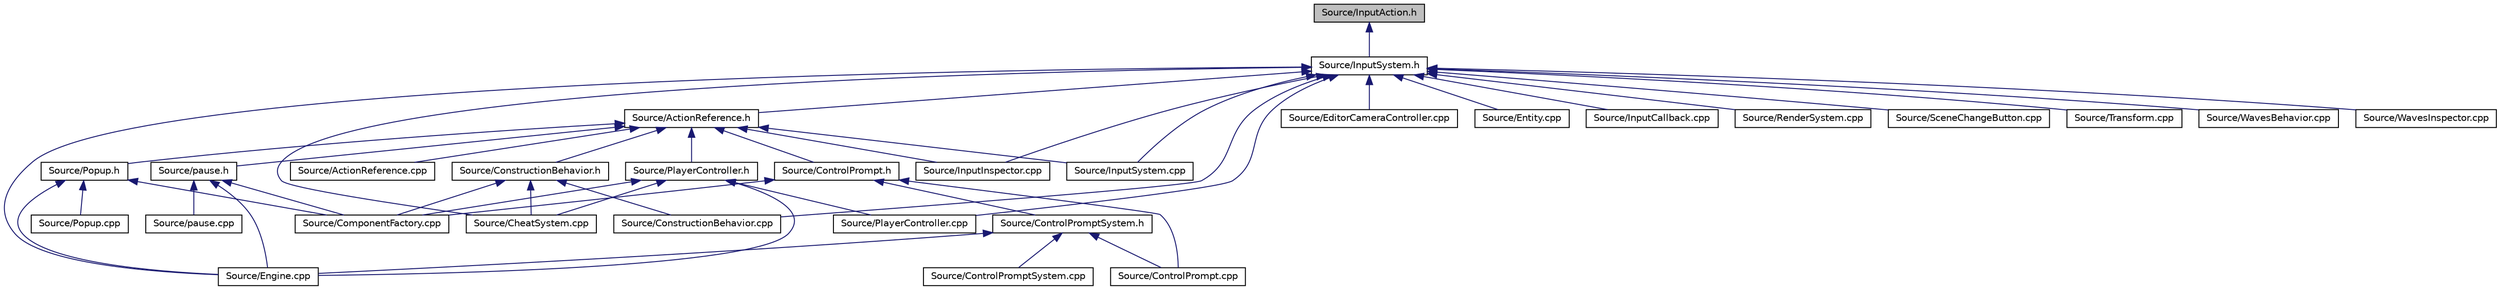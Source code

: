 digraph "Source/InputAction.h"
{
 // LATEX_PDF_SIZE
  edge [fontname="Helvetica",fontsize="10",labelfontname="Helvetica",labelfontsize="10"];
  node [fontname="Helvetica",fontsize="10",shape=record];
  Node1 [label="Source/InputAction.h",height=0.2,width=0.4,color="black", fillcolor="grey75", style="filled", fontcolor="black",tooltip="action class, used to track an action with dynamic input"];
  Node1 -> Node2 [dir="back",color="midnightblue",fontsize="10",style="solid"];
  Node2 [label="Source/InputSystem.h",height=0.2,width=0.4,color="black", fillcolor="white", style="filled",URL="$InputSystem_8h.html",tooltip="Input system, m_Handles key and mouse inputs."];
  Node2 -> Node3 [dir="back",color="midnightblue",fontsize="10",style="solid"];
  Node3 [label="Source/ActionReference.h",height=0.2,width=0.4,color="black", fillcolor="white", style="filled",URL="$ActionReference_8h.html",tooltip="a reference to an input Action"];
  Node3 -> Node4 [dir="back",color="midnightblue",fontsize="10",style="solid"];
  Node4 [label="Source/ActionReference.cpp",height=0.2,width=0.4,color="black", fillcolor="white", style="filled",URL="$ActionReference_8cpp.html",tooltip="a reference to an input Action"];
  Node3 -> Node5 [dir="back",color="midnightblue",fontsize="10",style="solid"];
  Node5 [label="Source/ConstructionBehavior.h",height=0.2,width=0.4,color="black", fillcolor="white", style="filled",URL="$ConstructionBehavior_8h.html",tooltip="handles the construction of towers and modification of terrain"];
  Node5 -> Node6 [dir="back",color="midnightblue",fontsize="10",style="solid"];
  Node6 [label="Source/CheatSystem.cpp",height=0.2,width=0.4,color="black", fillcolor="white", style="filled",URL="$CheatSystem_8cpp.html",tooltip="CheatSystem Class definition."];
  Node5 -> Node7 [dir="back",color="midnightblue",fontsize="10",style="solid"];
  Node7 [label="Source/ComponentFactory.cpp",height=0.2,width=0.4,color="black", fillcolor="white", style="filled",URL="$ComponentFactory_8cpp.html",tooltip="Definitions for the component factory class."];
  Node5 -> Node8 [dir="back",color="midnightblue",fontsize="10",style="solid"];
  Node8 [label="Source/ConstructionBehavior.cpp",height=0.2,width=0.4,color="black", fillcolor="white", style="filled",URL="$ConstructionBehavior_8cpp.html",tooltip="handles the construction of towers and modification of terrain"];
  Node3 -> Node9 [dir="back",color="midnightblue",fontsize="10",style="solid"];
  Node9 [label="Source/ControlPrompt.h",height=0.2,width=0.4,color="black", fillcolor="white", style="filled",URL="$ControlPrompt_8h.html",tooltip="Displays a control prompt for an ActionReference."];
  Node9 -> Node7 [dir="back",color="midnightblue",fontsize="10",style="solid"];
  Node9 -> Node10 [dir="back",color="midnightblue",fontsize="10",style="solid"];
  Node10 [label="Source/ControlPrompt.cpp",height=0.2,width=0.4,color="black", fillcolor="white", style="filled",URL="$ControlPrompt_8cpp.html",tooltip="Displays a control prompt for an ActionReference."];
  Node9 -> Node11 [dir="back",color="midnightblue",fontsize="10",style="solid"];
  Node11 [label="Source/ControlPromptSystem.h",height=0.2,width=0.4,color="black", fillcolor="white", style="filled",URL="$ControlPromptSystem_8h.html",tooltip="System that displays ControlPrompts from Actions."];
  Node11 -> Node10 [dir="back",color="midnightblue",fontsize="10",style="solid"];
  Node11 -> Node12 [dir="back",color="midnightblue",fontsize="10",style="solid"];
  Node12 [label="Source/ControlPromptSystem.cpp",height=0.2,width=0.4,color="black", fillcolor="white", style="filled",URL="$ControlPromptSystem_8cpp.html",tooltip="System that displays ControlPrompts from Actions."];
  Node11 -> Node13 [dir="back",color="midnightblue",fontsize="10",style="solid"];
  Node13 [label="Source/Engine.cpp",height=0.2,width=0.4,color="black", fillcolor="white", style="filled",URL="$Engine_8cpp.html",tooltip="Engine class."];
  Node3 -> Node14 [dir="back",color="midnightblue",fontsize="10",style="solid"];
  Node14 [label="Source/InputInspector.cpp",height=0.2,width=0.4,color="black", fillcolor="white", style="filled",URL="$InputInspector_8cpp.html",tooltip="Input system addition, holds Action and Debug info."];
  Node3 -> Node15 [dir="back",color="midnightblue",fontsize="10",style="solid"];
  Node15 [label="Source/InputSystem.cpp",height=0.2,width=0.4,color="black", fillcolor="white", style="filled",URL="$InputSystem_8cpp.html",tooltip="Input system, m_Handles key and mouse inputs."];
  Node3 -> Node16 [dir="back",color="midnightblue",fontsize="10",style="solid"];
  Node16 [label="Source/pause.h",height=0.2,width=0.4,color="black", fillcolor="white", style="filled",URL="$pause_8h.html",tooltip="component that pauses the game"];
  Node16 -> Node7 [dir="back",color="midnightblue",fontsize="10",style="solid"];
  Node16 -> Node13 [dir="back",color="midnightblue",fontsize="10",style="solid"];
  Node16 -> Node17 [dir="back",color="midnightblue",fontsize="10",style="solid"];
  Node17 [label="Source/pause.cpp",height=0.2,width=0.4,color="black", fillcolor="white", style="filled",URL="$pause_8cpp.html",tooltip="Component that pauses the game when the PauseComponent button is pressed."];
  Node3 -> Node18 [dir="back",color="midnightblue",fontsize="10",style="solid"];
  Node18 [label="Source/PlayerController.h",height=0.2,width=0.4,color="black", fillcolor="white", style="filled",URL="$PlayerController_8h.html",tooltip="PlayerController Behaviour Class."];
  Node18 -> Node6 [dir="back",color="midnightblue",fontsize="10",style="solid"];
  Node18 -> Node7 [dir="back",color="midnightblue",fontsize="10",style="solid"];
  Node18 -> Node13 [dir="back",color="midnightblue",fontsize="10",style="solid"];
  Node18 -> Node19 [dir="back",color="midnightblue",fontsize="10",style="solid"];
  Node19 [label="Source/PlayerController.cpp",height=0.2,width=0.4,color="black", fillcolor="white", style="filled",URL="$PlayerController_8cpp.html",tooltip="PlayerController Behaviour Class."];
  Node3 -> Node20 [dir="back",color="midnightblue",fontsize="10",style="solid"];
  Node20 [label="Source/Popup.h",height=0.2,width=0.4,color="black", fillcolor="white", style="filled",URL="$Popup_8h.html",tooltip="A popup is a behavior that will show a popup when a button is pressed."];
  Node20 -> Node7 [dir="back",color="midnightblue",fontsize="10",style="solid"];
  Node20 -> Node13 [dir="back",color="midnightblue",fontsize="10",style="solid"];
  Node20 -> Node21 [dir="back",color="midnightblue",fontsize="10",style="solid"];
  Node21 [label="Source/Popup.cpp",height=0.2,width=0.4,color="black", fillcolor="white", style="filled",URL="$Popup_8cpp.html",tooltip="DESCRIPTION HERE."];
  Node2 -> Node6 [dir="back",color="midnightblue",fontsize="10",style="solid"];
  Node2 -> Node8 [dir="back",color="midnightblue",fontsize="10",style="solid"];
  Node2 -> Node22 [dir="back",color="midnightblue",fontsize="10",style="solid"];
  Node22 [label="Source/EditorCameraController.cpp",height=0.2,width=0.4,color="black", fillcolor="white", style="filled",URL="$EditorCameraController_8cpp.html",tooltip="controls the camera while in the editor"];
  Node2 -> Node13 [dir="back",color="midnightblue",fontsize="10",style="solid"];
  Node2 -> Node23 [dir="back",color="midnightblue",fontsize="10",style="solid"];
  Node23 [label="Source/Entity.cpp",height=0.2,width=0.4,color="black", fillcolor="white", style="filled",URL="$Entity_8cpp.html",tooltip="Function definitions for the Entity class."];
  Node2 -> Node24 [dir="back",color="midnightblue",fontsize="10",style="solid"];
  Node24 [label="Source/InputCallback.cpp",height=0.2,width=0.4,color="black", fillcolor="white", style="filled",URL="$InputCallback_8cpp.html",tooltip="Input system manual callback and key display, since glfw and imgui hate each other."];
  Node2 -> Node14 [dir="back",color="midnightblue",fontsize="10",style="solid"];
  Node2 -> Node15 [dir="back",color="midnightblue",fontsize="10",style="solid"];
  Node2 -> Node19 [dir="back",color="midnightblue",fontsize="10",style="solid"];
  Node2 -> Node25 [dir="back",color="midnightblue",fontsize="10",style="solid"];
  Node25 [label="Source/RenderSystem.cpp",height=0.2,width=0.4,color="black", fillcolor="white", style="filled",URL="$RenderSystem_8cpp.html",tooltip="System responsible for drawing sprites and basic shapes."];
  Node2 -> Node26 [dir="back",color="midnightblue",fontsize="10",style="solid"];
  Node26 [label="Source/SceneChangeButton.cpp",height=0.2,width=0.4,color="black", fillcolor="white", style="filled",URL="$SceneChangeButton_8cpp.html",tooltip="Component that changes the scene when clicked."];
  Node2 -> Node27 [dir="back",color="midnightblue",fontsize="10",style="solid"];
  Node27 [label="Source/Transform.cpp",height=0.2,width=0.4,color="black", fillcolor="white", style="filled",URL="$Transform_8cpp.html",tooltip="Function definitions for the Transform class."];
  Node2 -> Node28 [dir="back",color="midnightblue",fontsize="10",style="solid"];
  Node28 [label="Source/WavesBehavior.cpp",height=0.2,width=0.4,color="black", fillcolor="white", style="filled",URL="$WavesBehavior_8cpp.html",tooltip="Definitions for wave and spawning behavior."];
  Node2 -> Node29 [dir="back",color="midnightblue",fontsize="10",style="solid"];
  Node29 [label="Source/WavesInspector.cpp",height=0.2,width=0.4,color="black", fillcolor="white", style="filled",URL="$WavesInspector_8cpp.html",tooltip="Definitions for wave and spawning editing in game."];
}

